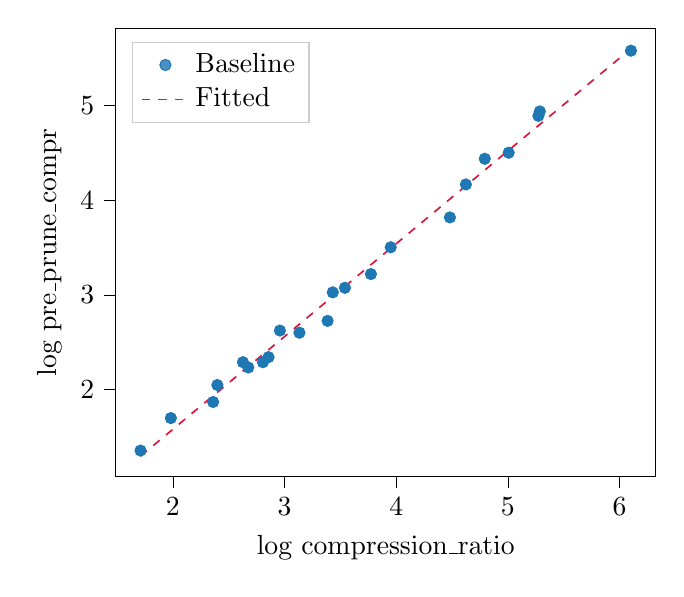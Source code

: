 % This file was created with tikzplotlib v0.10.1.
\begin{tikzpicture}

\definecolor{crimson}{RGB}{220,20,60}
\definecolor{darkgray176}{RGB}{176,176,176}
\definecolor{lightgray204}{RGB}{204,204,204}
\definecolor{steelblue31119180}{RGB}{31,119,180}

\begin{axis}[
legend cell align={left},
legend style={
  fill opacity=0.8,
  draw opacity=1,
  text opacity=1,
  at={(0.03,0.97)},
  anchor=north west,
  draw=lightgray204
},
tick align=outside,
tick pos=left,
x grid style={darkgray176},
xlabel={log compression\_ratio},
xmin=1.491, xmax=6.322,
xtick style={color=black},
y grid style={darkgray176},
ylabel={log pre\_prune\_compr},
ymin=1.084, ymax=5.816,
ytick style={color=black}
]
\addplot [draw=steelblue31119180, fill=steelblue31119180, mark=*, only marks]
table{%
x  y
6.102 5.579
5.286 4.938
5.273 4.891
5.007 4.502
4.793 4.438
4.624 4.167
4.481 3.819
3.951 3.504
3.774 3.221
3.541 3.076
3.432 3.028
3.386 2.727
3.134 2.602
2.959 2.625
2.857 2.344
2.807 2.291
2.676 2.235
2.628 2.291
2.399 2.05
2.361 1.871
1.983 1.701
1.711 1.358
};
\addlegendentry{Baseline}
\addplot [semithick, crimson, dashed]
table {%
1.711 1.299
1.942 1.525
2.173 1.752
2.404 1.978
2.635 2.205
2.867 2.431
3.098 2.657
3.329 2.884
3.56 3.11
3.791 3.337
4.022 3.563
4.253 3.789
4.484 4.016
4.715 4.242
4.946 4.469
5.178 4.695
5.409 4.921
5.64 5.148
5.871 5.374
6.102 5.601
};
\addlegendentry{Fitted}
\end{axis}

\end{tikzpicture}
